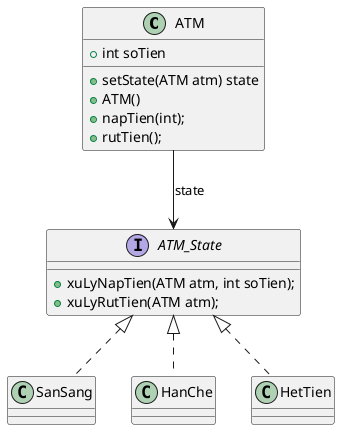 @startuml
'https://plantuml.com/sequence-diagram

class ATM{
    + int soTien
    + setState(ATM atm) state
    + ATM()
    + napTien(int);
    + rutTien();
}
interface ATM_State{
    + xuLyNapTien(ATM atm, int soTien);
    + xuLyRutTien(ATM atm);
}

class SanSang
class HanChe
class HetTien

ATM --> ATM_State: state
ATM_State <|.. SanSang
ATM_State <|.. HanChe
ATM_State <|.. HetTien

@enduml
